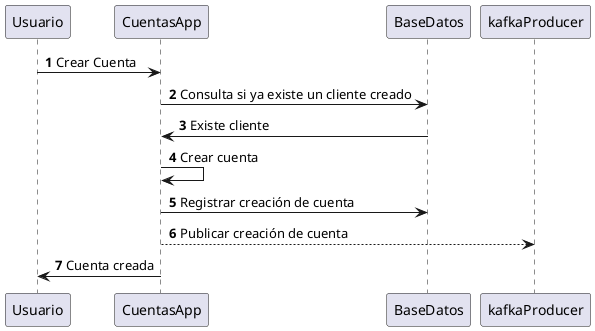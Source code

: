 @startuml
'https://plantuml.com/sequence-diagram
autonumber
Usuario -> CuentasApp: Crear Cuenta
CuentasApp -> BaseDatos: Consulta si ya existe un cliente creado
BaseDatos -> CuentasApp: Existe cliente
CuentasApp -> CuentasApp: Crear cuenta
CuentasApp -> BaseDatos: Registrar creación de cuenta
CuentasApp --> kafkaProducer: Publicar creación de cuenta
CuentasApp -> Usuario: Cuenta creada

@enduml
